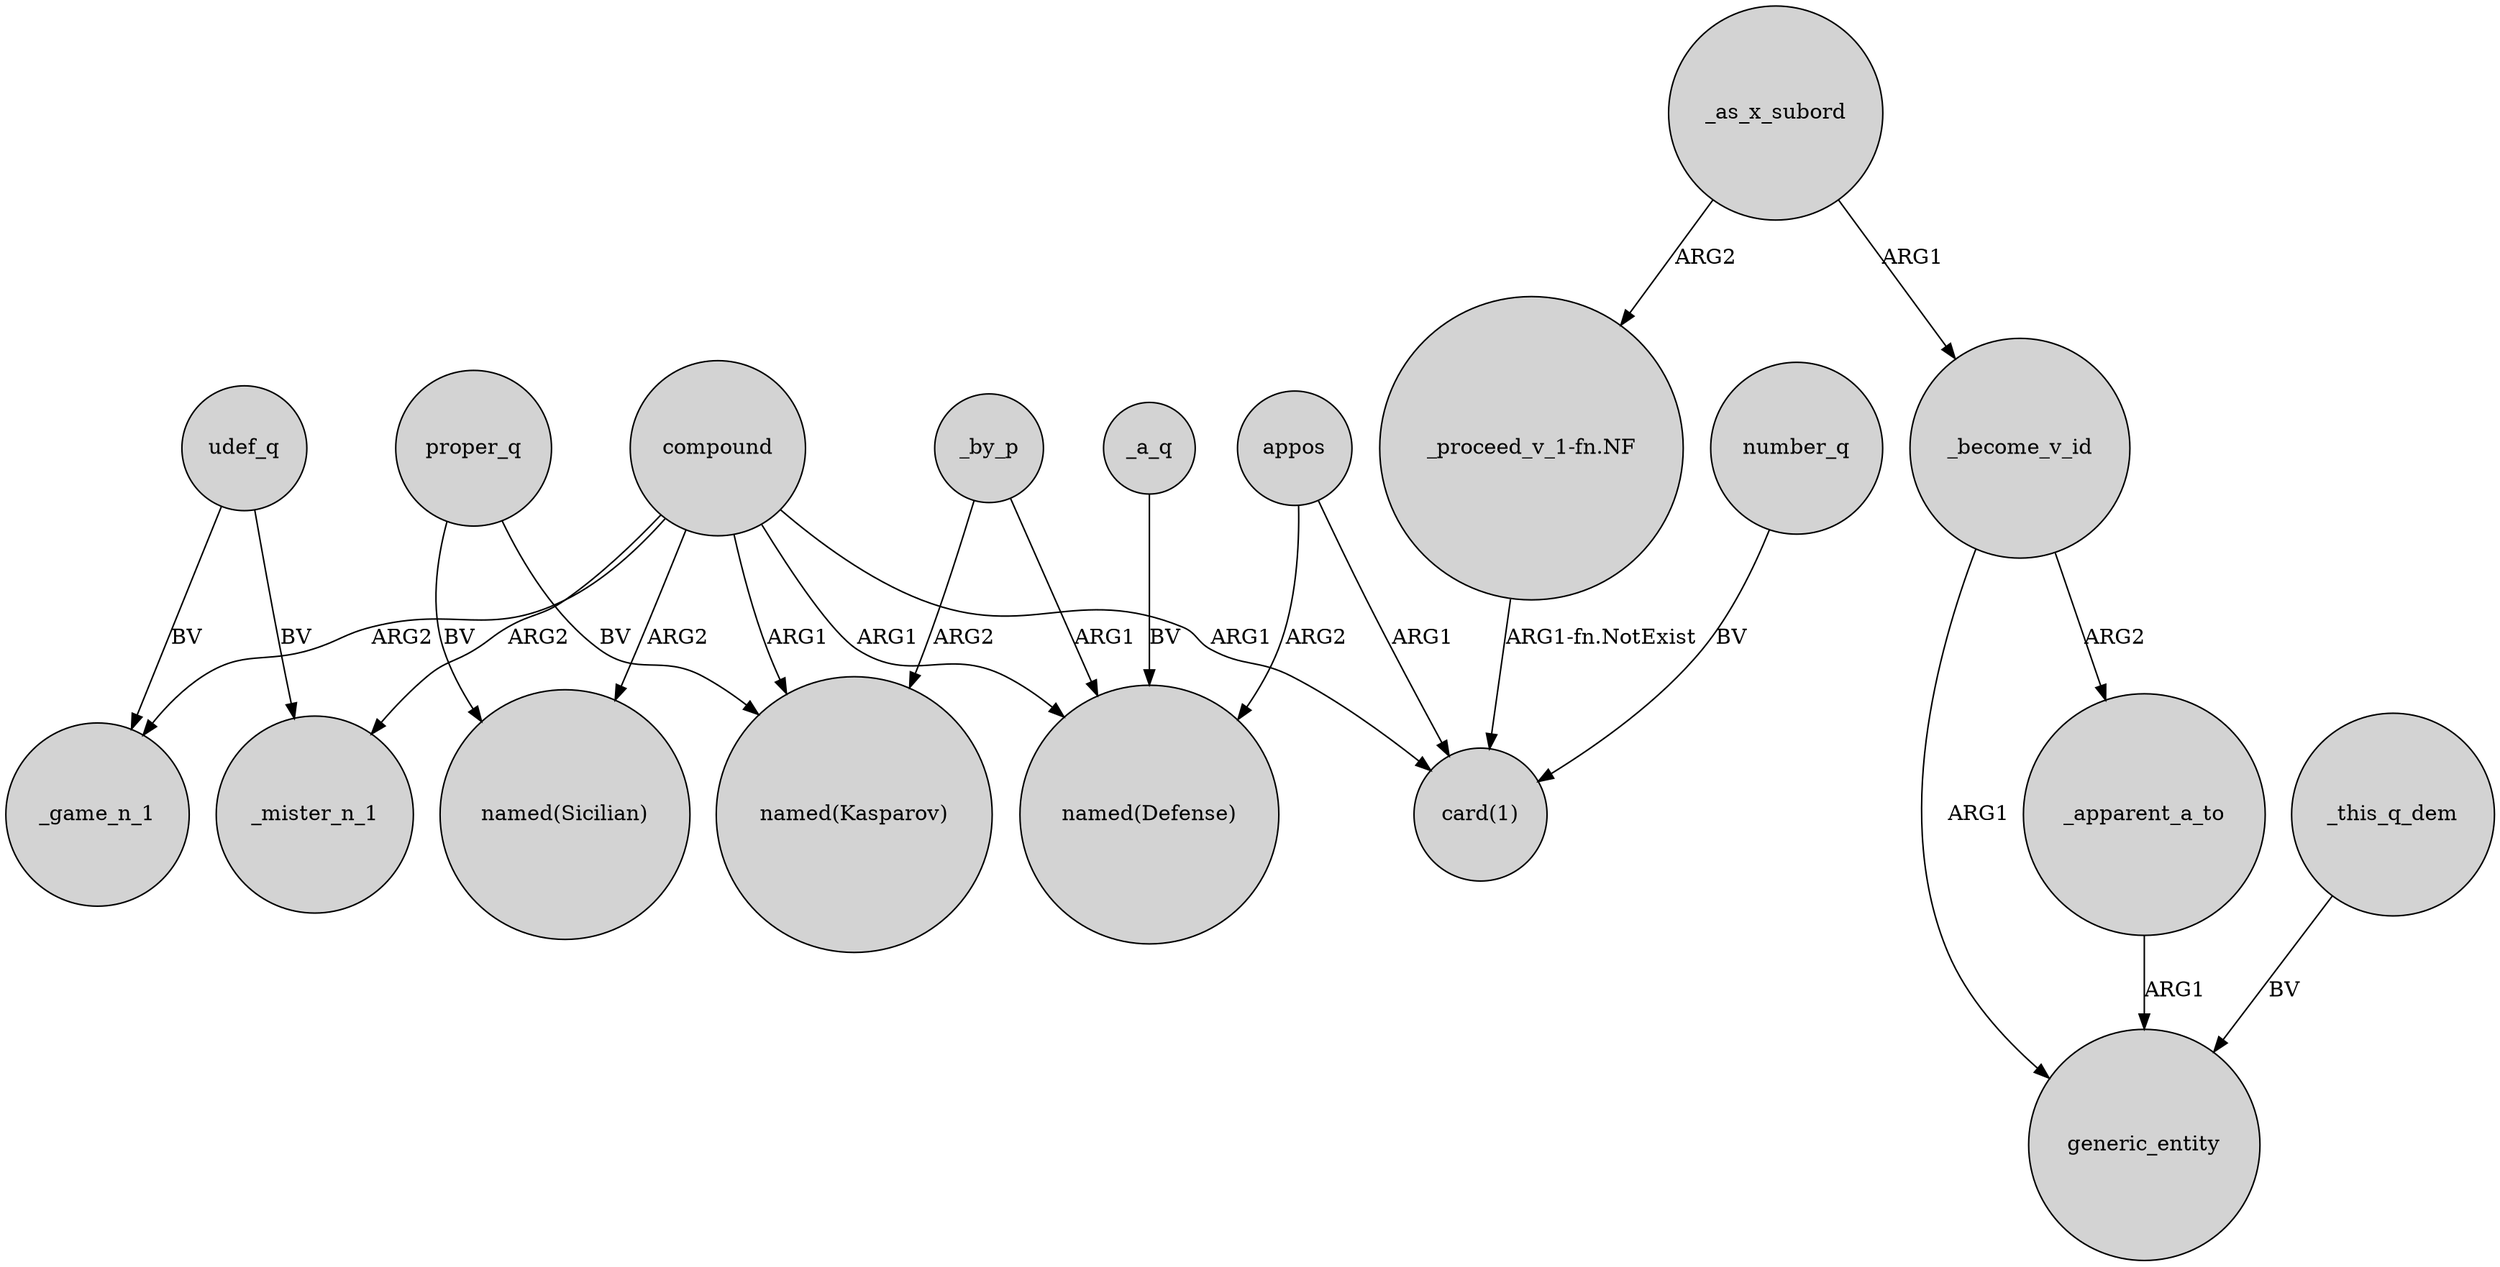 digraph {
	node [shape=circle style=filled]
	appos -> "named(Defense)" [label=ARG2]
	proper_q -> "named(Sicilian)" [label=BV]
	udef_q -> _game_n_1 [label=BV]
	compound -> "named(Defense)" [label=ARG1]
	compound -> "named(Sicilian)" [label=ARG2]
	compound -> _mister_n_1 [label=ARG2]
	_become_v_id -> _apparent_a_to [label=ARG2]
	udef_q -> _mister_n_1 [label=BV]
	compound -> "named(Kasparov)" [label=ARG1]
	_become_v_id -> generic_entity [label=ARG1]
	_by_p -> "named(Kasparov)" [label=ARG2]
	_this_q_dem -> generic_entity [label=BV]
	_as_x_subord -> "_proceed_v_1-fn.NF" [label=ARG2]
	_by_p -> "named(Defense)" [label=ARG1]
	number_q -> "card(1)" [label=BV]
	_as_x_subord -> _become_v_id [label=ARG1]
	compound -> "card(1)" [label=ARG1]
	_a_q -> "named(Defense)" [label=BV]
	"_proceed_v_1-fn.NF" -> "card(1)" [label="ARG1-fn.NotExist"]
	appos -> "card(1)" [label=ARG1]
	_apparent_a_to -> generic_entity [label=ARG1]
	compound -> _game_n_1 [label=ARG2]
	proper_q -> "named(Kasparov)" [label=BV]
}

